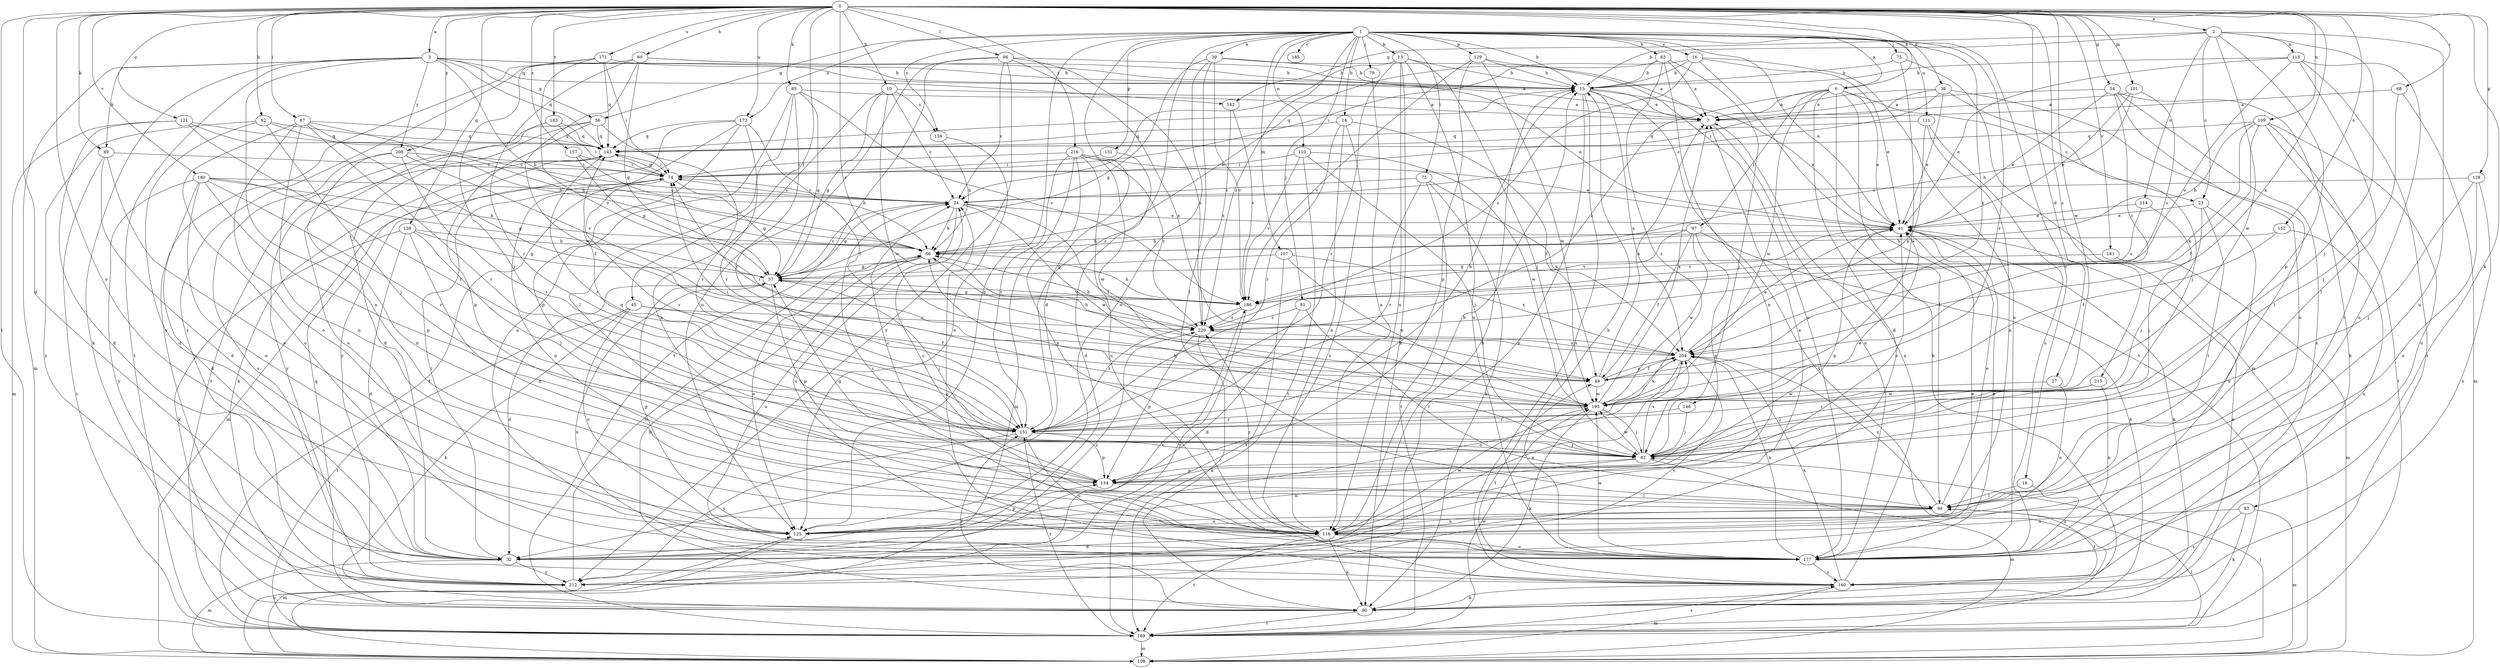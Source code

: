 strict digraph  {
0;
1;
2;
3;
6;
7;
10;
13;
14;
15;
16;
18;
23;
24;
27;
32;
36;
39;
41;
45;
49;
54;
56;
57;
60;
62;
63;
66;
67;
68;
73;
74;
75;
79;
81;
82;
83;
85;
89;
90;
96;
97;
99;
101;
107;
108;
109;
110;
111;
113;
114;
116;
121;
125;
128;
129;
131;
134;
139;
142;
143;
146;
151;
152;
157;
159;
160;
169;
171;
173;
177;
180;
181;
183;
185;
186;
195;
204;
208;
212;
215;
216;
220;
0 -> 2  [label=a];
0 -> 3  [label=a];
0 -> 6  [label=a];
0 -> 10  [label=b];
0 -> 27  [label=d];
0 -> 32  [label=d];
0 -> 36  [label=e];
0 -> 45  [label=f];
0 -> 54  [label=g];
0 -> 60  [label=h];
0 -> 62  [label=h];
0 -> 67  [label=i];
0 -> 68  [label=i];
0 -> 83  [label=k];
0 -> 85  [label=k];
0 -> 89  [label=k];
0 -> 96  [label=l];
0 -> 101  [label=m];
0 -> 109  [label=n];
0 -> 121  [label=o];
0 -> 125  [label=o];
0 -> 128  [label=p];
0 -> 139  [label=q];
0 -> 152  [label=s];
0 -> 157  [label=s];
0 -> 169  [label=t];
0 -> 171  [label=u];
0 -> 173  [label=u];
0 -> 180  [label=v];
0 -> 181  [label=v];
0 -> 183  [label=v];
0 -> 195  [label=w];
0 -> 204  [label=x];
0 -> 208  [label=y];
0 -> 215  [label=z];
0 -> 216  [label=z];
0 -> 220  [label=z];
1 -> 6  [label=a];
1 -> 13  [label=b];
1 -> 14  [label=b];
1 -> 15  [label=b];
1 -> 16  [label=c];
1 -> 18  [label=c];
1 -> 32  [label=d];
1 -> 39  [label=e];
1 -> 41  [label=e];
1 -> 56  [label=g];
1 -> 63  [label=h];
1 -> 73  [label=i];
1 -> 75  [label=j];
1 -> 79  [label=j];
1 -> 81  [label=j];
1 -> 107  [label=m];
1 -> 110  [label=n];
1 -> 111  [label=n];
1 -> 125  [label=o];
1 -> 129  [label=p];
1 -> 131  [label=p];
1 -> 146  [label=r];
1 -> 151  [label=r];
1 -> 159  [label=s];
1 -> 173  [label=u];
1 -> 185  [label=v];
1 -> 204  [label=x];
1 -> 220  [label=z];
2 -> 15  [label=b];
2 -> 23  [label=c];
2 -> 82  [label=j];
2 -> 113  [label=n];
2 -> 114  [label=n];
2 -> 134  [label=p];
2 -> 142  [label=q];
2 -> 177  [label=u];
2 -> 195  [label=w];
3 -> 7  [label=a];
3 -> 15  [label=b];
3 -> 56  [label=g];
3 -> 66  [label=h];
3 -> 89  [label=k];
3 -> 90  [label=k];
3 -> 108  [label=m];
3 -> 116  [label=n];
3 -> 142  [label=q];
3 -> 143  [label=q];
3 -> 169  [label=t];
3 -> 208  [label=y];
6 -> 7  [label=a];
6 -> 23  [label=c];
6 -> 32  [label=d];
6 -> 41  [label=e];
6 -> 90  [label=k];
6 -> 97  [label=l];
6 -> 99  [label=l];
6 -> 195  [label=w];
6 -> 220  [label=z];
7 -> 143  [label=q];
7 -> 177  [label=u];
10 -> 7  [label=a];
10 -> 24  [label=c];
10 -> 57  [label=g];
10 -> 116  [label=n];
10 -> 159  [label=s];
10 -> 195  [label=w];
13 -> 15  [label=b];
13 -> 24  [label=c];
13 -> 82  [label=j];
13 -> 90  [label=k];
13 -> 116  [label=n];
13 -> 151  [label=r];
13 -> 177  [label=u];
14 -> 49  [label=f];
14 -> 116  [label=n];
14 -> 143  [label=q];
14 -> 151  [label=r];
14 -> 160  [label=s];
15 -> 7  [label=a];
15 -> 41  [label=e];
15 -> 143  [label=q];
15 -> 160  [label=s];
15 -> 169  [label=t];
15 -> 204  [label=x];
15 -> 212  [label=y];
16 -> 15  [label=b];
16 -> 41  [label=e];
16 -> 74  [label=i];
16 -> 169  [label=t];
16 -> 177  [label=u];
16 -> 220  [label=z];
18 -> 99  [label=l];
18 -> 177  [label=u];
23 -> 41  [label=e];
23 -> 82  [label=j];
23 -> 99  [label=l];
23 -> 177  [label=u];
24 -> 41  [label=e];
24 -> 49  [label=f];
24 -> 57  [label=g];
24 -> 66  [label=h];
24 -> 74  [label=i];
24 -> 177  [label=u];
24 -> 195  [label=w];
27 -> 116  [label=n];
27 -> 195  [label=w];
32 -> 41  [label=e];
32 -> 74  [label=i];
32 -> 108  [label=m];
32 -> 204  [label=x];
32 -> 212  [label=y];
32 -> 220  [label=z];
36 -> 7  [label=a];
36 -> 24  [label=c];
36 -> 41  [label=e];
36 -> 74  [label=i];
36 -> 82  [label=j];
36 -> 99  [label=l];
39 -> 7  [label=a];
39 -> 15  [label=b];
39 -> 57  [label=g];
39 -> 99  [label=l];
39 -> 125  [label=o];
39 -> 186  [label=v];
41 -> 66  [label=h];
41 -> 90  [label=k];
41 -> 134  [label=p];
41 -> 186  [label=v];
45 -> 49  [label=f];
45 -> 90  [label=k];
45 -> 125  [label=o];
45 -> 169  [label=t];
45 -> 220  [label=z];
49 -> 7  [label=a];
49 -> 74  [label=i];
49 -> 195  [label=w];
49 -> 204  [label=x];
54 -> 7  [label=a];
54 -> 41  [label=e];
54 -> 90  [label=k];
54 -> 125  [label=o];
54 -> 160  [label=s];
54 -> 220  [label=z];
56 -> 32  [label=d];
56 -> 134  [label=p];
56 -> 143  [label=q];
56 -> 151  [label=r];
56 -> 169  [label=t];
57 -> 24  [label=c];
57 -> 32  [label=d];
57 -> 82  [label=j];
57 -> 134  [label=p];
57 -> 160  [label=s];
57 -> 186  [label=v];
60 -> 15  [label=b];
60 -> 41  [label=e];
60 -> 57  [label=g];
60 -> 151  [label=r];
60 -> 195  [label=w];
60 -> 212  [label=y];
62 -> 24  [label=c];
62 -> 32  [label=d];
62 -> 82  [label=j];
62 -> 143  [label=q];
62 -> 212  [label=y];
63 -> 7  [label=a];
63 -> 15  [label=b];
63 -> 66  [label=h];
63 -> 82  [label=j];
63 -> 116  [label=n];
63 -> 151  [label=r];
66 -> 57  [label=g];
66 -> 125  [label=o];
66 -> 177  [label=u];
67 -> 49  [label=f];
67 -> 66  [label=h];
67 -> 116  [label=n];
67 -> 125  [label=o];
67 -> 143  [label=q];
67 -> 151  [label=r];
67 -> 177  [label=u];
68 -> 7  [label=a];
68 -> 82  [label=j];
68 -> 108  [label=m];
73 -> 24  [label=c];
73 -> 90  [label=k];
73 -> 151  [label=r];
73 -> 169  [label=t];
73 -> 204  [label=x];
74 -> 24  [label=c];
74 -> 57  [label=g];
74 -> 108  [label=m];
74 -> 116  [label=n];
74 -> 143  [label=q];
74 -> 151  [label=r];
75 -> 15  [label=b];
75 -> 108  [label=m];
75 -> 195  [label=w];
79 -> 116  [label=n];
81 -> 32  [label=d];
81 -> 99  [label=l];
81 -> 220  [label=z];
82 -> 41  [label=e];
82 -> 66  [label=h];
82 -> 108  [label=m];
82 -> 125  [label=o];
82 -> 134  [label=p];
82 -> 143  [label=q];
82 -> 195  [label=w];
82 -> 204  [label=x];
83 -> 90  [label=k];
83 -> 108  [label=m];
83 -> 116  [label=n];
83 -> 160  [label=s];
85 -> 7  [label=a];
85 -> 57  [label=g];
85 -> 99  [label=l];
85 -> 151  [label=r];
85 -> 177  [label=u];
85 -> 186  [label=v];
89 -> 32  [label=d];
89 -> 74  [label=i];
89 -> 116  [label=n];
89 -> 169  [label=t];
90 -> 41  [label=e];
90 -> 66  [label=h];
90 -> 143  [label=q];
90 -> 151  [label=r];
90 -> 169  [label=t];
96 -> 15  [label=b];
96 -> 24  [label=c];
96 -> 125  [label=o];
96 -> 169  [label=t];
96 -> 204  [label=x];
96 -> 212  [label=y];
96 -> 220  [label=z];
97 -> 49  [label=f];
97 -> 66  [label=h];
97 -> 90  [label=k];
97 -> 134  [label=p];
97 -> 186  [label=v];
97 -> 195  [label=w];
99 -> 24  [label=c];
99 -> 41  [label=e];
99 -> 116  [label=n];
99 -> 125  [label=o];
99 -> 204  [label=x];
101 -> 7  [label=a];
101 -> 41  [label=e];
101 -> 66  [label=h];
101 -> 186  [label=v];
107 -> 57  [label=g];
107 -> 169  [label=t];
107 -> 195  [label=w];
107 -> 204  [label=x];
108 -> 82  [label=j];
108 -> 125  [label=o];
109 -> 49  [label=f];
109 -> 66  [label=h];
109 -> 99  [label=l];
109 -> 143  [label=q];
109 -> 169  [label=t];
109 -> 177  [label=u];
109 -> 204  [label=x];
110 -> 74  [label=i];
110 -> 82  [label=j];
110 -> 169  [label=t];
110 -> 186  [label=v];
110 -> 195  [label=w];
111 -> 116  [label=n];
111 -> 143  [label=q];
111 -> 177  [label=u];
111 -> 204  [label=x];
113 -> 15  [label=b];
113 -> 41  [label=e];
113 -> 99  [label=l];
113 -> 169  [label=t];
113 -> 177  [label=u];
113 -> 186  [label=v];
114 -> 41  [label=e];
114 -> 82  [label=j];
114 -> 186  [label=v];
116 -> 7  [label=a];
116 -> 15  [label=b];
116 -> 24  [label=c];
116 -> 32  [label=d];
116 -> 90  [label=k];
116 -> 169  [label=t];
116 -> 177  [label=u];
116 -> 195  [label=w];
116 -> 220  [label=z];
121 -> 32  [label=d];
121 -> 66  [label=h];
121 -> 108  [label=m];
121 -> 143  [label=q];
121 -> 151  [label=r];
125 -> 57  [label=g];
125 -> 108  [label=m];
125 -> 134  [label=p];
128 -> 24  [label=c];
128 -> 82  [label=j];
128 -> 125  [label=o];
128 -> 160  [label=s];
129 -> 15  [label=b];
129 -> 134  [label=p];
129 -> 177  [label=u];
129 -> 186  [label=v];
129 -> 195  [label=w];
131 -> 32  [label=d];
131 -> 74  [label=i];
134 -> 24  [label=c];
134 -> 41  [label=e];
134 -> 57  [label=g];
134 -> 99  [label=l];
139 -> 32  [label=d];
139 -> 57  [label=g];
139 -> 66  [label=h];
139 -> 82  [label=j];
139 -> 90  [label=k];
139 -> 116  [label=n];
142 -> 186  [label=v];
142 -> 220  [label=z];
143 -> 74  [label=i];
143 -> 90  [label=k];
143 -> 151  [label=r];
143 -> 212  [label=y];
146 -> 82  [label=j];
146 -> 151  [label=r];
151 -> 15  [label=b];
151 -> 82  [label=j];
151 -> 134  [label=p];
151 -> 177  [label=u];
151 -> 212  [label=y];
152 -> 49  [label=f];
152 -> 66  [label=h];
152 -> 177  [label=u];
157 -> 57  [label=g];
157 -> 66  [label=h];
157 -> 74  [label=i];
159 -> 66  [label=h];
159 -> 125  [label=o];
160 -> 7  [label=a];
160 -> 24  [label=c];
160 -> 49  [label=f];
160 -> 90  [label=k];
160 -> 99  [label=l];
160 -> 108  [label=m];
160 -> 204  [label=x];
169 -> 99  [label=l];
169 -> 108  [label=m];
169 -> 151  [label=r];
169 -> 160  [label=s];
169 -> 195  [label=w];
171 -> 15  [label=b];
171 -> 74  [label=i];
171 -> 82  [label=j];
171 -> 143  [label=q];
171 -> 212  [label=y];
171 -> 220  [label=z];
173 -> 49  [label=f];
173 -> 134  [label=p];
173 -> 143  [label=q];
173 -> 151  [label=r];
173 -> 169  [label=t];
173 -> 212  [label=y];
177 -> 15  [label=b];
177 -> 41  [label=e];
177 -> 160  [label=s];
177 -> 195  [label=w];
177 -> 204  [label=x];
180 -> 24  [label=c];
180 -> 32  [label=d];
180 -> 57  [label=g];
180 -> 66  [label=h];
180 -> 125  [label=o];
180 -> 134  [label=p];
180 -> 151  [label=r];
180 -> 212  [label=y];
181 -> 57  [label=g];
181 -> 108  [label=m];
183 -> 74  [label=i];
183 -> 143  [label=q];
183 -> 177  [label=u];
186 -> 57  [label=g];
186 -> 66  [label=h];
186 -> 151  [label=r];
186 -> 212  [label=y];
186 -> 220  [label=z];
195 -> 7  [label=a];
195 -> 74  [label=i];
195 -> 82  [label=j];
195 -> 90  [label=k];
195 -> 151  [label=r];
195 -> 204  [label=x];
204 -> 41  [label=e];
204 -> 49  [label=f];
204 -> 66  [label=h];
204 -> 125  [label=o];
204 -> 212  [label=y];
208 -> 74  [label=i];
208 -> 116  [label=n];
208 -> 151  [label=r];
208 -> 160  [label=s];
208 -> 186  [label=v];
212 -> 15  [label=b];
212 -> 66  [label=h];
212 -> 186  [label=v];
215 -> 82  [label=j];
215 -> 116  [label=n];
215 -> 151  [label=r];
215 -> 195  [label=w];
216 -> 41  [label=e];
216 -> 74  [label=i];
216 -> 108  [label=m];
216 -> 116  [label=n];
216 -> 151  [label=r];
216 -> 177  [label=u];
216 -> 195  [label=w];
216 -> 220  [label=z];
220 -> 66  [label=h];
220 -> 90  [label=k];
220 -> 134  [label=p];
220 -> 204  [label=x];
}
